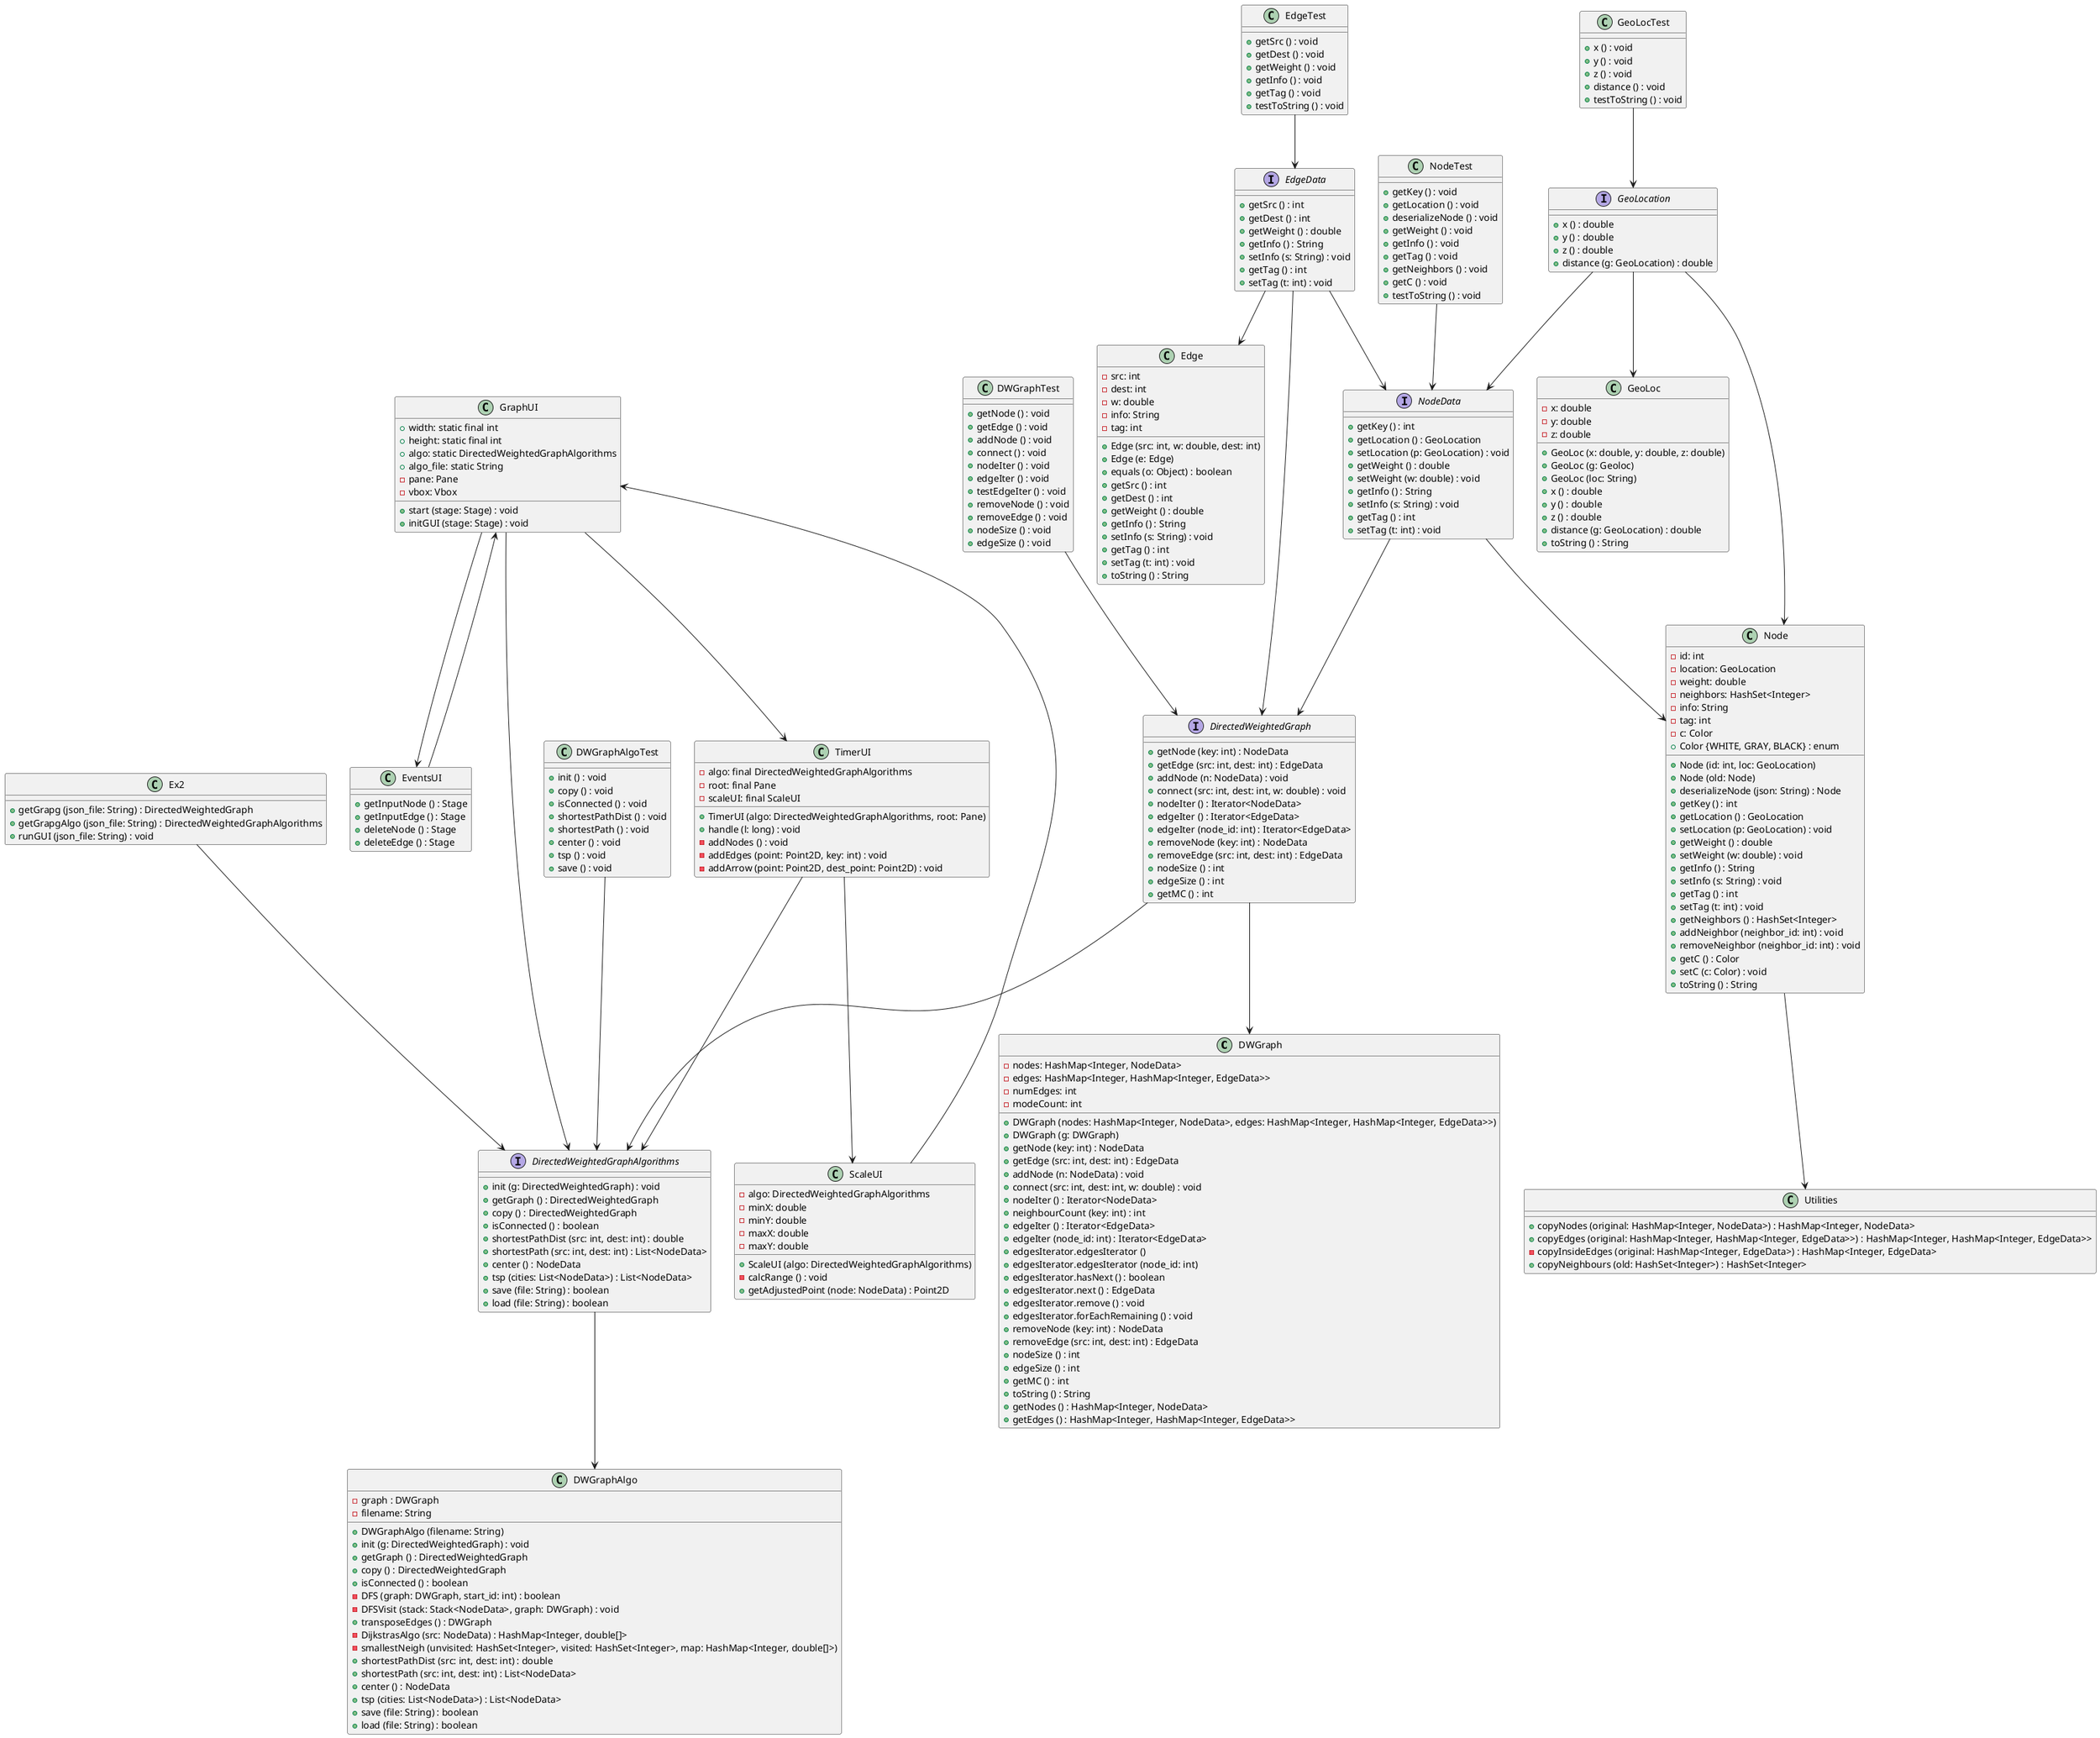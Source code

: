 @startuml
'https://plantuml.com/sequence-diagram
'https://plantuml.com/class-diagram

class DWGraph {
    - nodes: HashMap<Integer, NodeData>
    - edges: HashMap<Integer, HashMap<Integer, EdgeData>>
    - numEdges: int
    - modeCount: int

    + DWGraph (nodes: HashMap<Integer, NodeData>, edges: HashMap<Integer, HashMap<Integer, EdgeData>>)
    + DWGraph (g: DWGraph)
    + getNode (key: int) : NodeData
    + getEdge (src: int, dest: int) : EdgeData
    + addNode (n: NodeData) : void
    + connect (src: int, dest: int, w: double) : void
    + nodeIter () : Iterator<NodeData>
    + neighbourCount (key: int) : int
    + edgeIter () : Iterator<EdgeData>
    + edgeIter (node_id: int) : Iterator<EdgeData>
    + edgesIterator.edgesIterator ()
    + edgesIterator.edgesIterator (node_id: int)
    + edgesIterator.hasNext () : boolean
    + edgesIterator.next () : EdgeData
    + edgesIterator.remove () : void
    + edgesIterator.forEachRemaining () : void
    + removeNode (key: int) : NodeData
    + removeEdge (src: int, dest: int) : EdgeData
    + nodeSize () : int
    + edgeSize () : int
    + getMC () : int
    + toString () : String
    + getNodes () : HashMap<Integer, NodeData>
    + getEdges () : HashMap<Integer, HashMap<Integer, EdgeData>>
}

class DWGraphAlgo {
    - graph : DWGraph
    - filename: String

    + DWGraphAlgo (filename: String)
    + init (g: DirectedWeightedGraph) : void
    + getGraph () : DirectedWeightedGraph
    + copy () : DirectedWeightedGraph
    + isConnected () : boolean
    - DFS (graph: DWGraph, start_id: int) : boolean
    - DFSVisit (stack: Stack<NodeData>, graph: DWGraph) : void
    + transposeEdges () : DWGraph
    - DijkstrasAlgo (src: NodeData) : HashMap<Integer, double[]>
    - smallestNeigh (unvisited: HashSet<Integer>, visited: HashSet<Integer>, map: HashMap<Integer, double[]>)
    + shortestPathDist (src: int, dest: int) : double
    + shortestPath (src: int, dest: int) : List<NodeData>
    + center () : NodeData
    + tsp (cities: List<NodeData>) : List<NodeData>
    + save (file: String) : boolean
    + load (file: String) : boolean
}

class Edge {
    - src: int
    - dest: int
    - w: double
    - info: String
    - tag: int

    + Edge (src: int, w: double, dest: int)
    + Edge (e: Edge)
    + equals (o: Object) : boolean
    + getSrc () : int
    + getDest () : int
    + getWeight () : double
    + getInfo () : String
    + setInfo (s: String) : void
    + getTag () : int
    + setTag (t: int) : void
    + toString () : String
}

class GeoLoc {
    - x: double
    - y: double
    - z: double

    + GeoLoc (x: double, y: double, z: double)
    + GeoLoc (g: Geoloc)
    + GeoLoc (loc: String)
    + x () : double
    + y () : double
    + z () : double
    + distance (g: GeoLocation) : double
    + toString () : String
}

class Node {
    - id: int
    - location: GeoLocation
    - weight: double
    - neighbors: HashSet<Integer>
    - info: String
    - tag: int
    - c: Color
    + Color {WHITE, GRAY, BLACK} : enum

    + Node (id: int, loc: GeoLocation)
    + Node (old: Node)
    + deserializeNode (json: String) : Node
    + getKey () : int
    + getLocation () : GeoLocation
    + setLocation (p: GeoLocation) : void
    + getWeight () : double
    + setWeight (w: double) : void
    + getInfo () : String
    + setInfo (s: String) : void
    + getTag () : int
    + setTag (t: int) : void
    + getNeighbors () : HashSet<Integer>
    + addNeighbor (neighbor_id: int) : void
    + removeNeighbor (neighbor_id: int) : void
    + getC () : Color
    + setC (c: Color) : void
    + toString () : String
}

class Utilities {
    + copyNodes (original: HashMap<Integer, NodeData>) : HashMap<Integer, NodeData>
    + copyEdges (original: HashMap<Integer, HashMap<Integer, EdgeData>>) : HashMap<Integer, HashMap<Integer, EdgeData>>
    - copyInsideEdges (original: HashMap<Integer, EdgeData>) : HashMap<Integer, EdgeData>
    + copyNeighbours (old: HashSet<Integer>) : HashSet<Integer>
}

class Ex2 {
    + getGrapg (json_file: String) : DirectedWeightedGraph
    + getGrapgAlgo (json_file: String) : DirectedWeightedGraphAlgorithms
    + runGUI (json_file: String) : void
}

interface DirectedWeightedGraph {
    + getNode (key: int) : NodeData
    + getEdge (src: int, dest: int) : EdgeData
    + addNode (n: NodeData) : void
    + connect (src: int, dest: int, w: double) : void
    + nodeIter () : Iterator<NodeData>
    + edgeIter () : Iterator<EdgeData>
    + edgeIter (node_id: int) : Iterator<EdgeData>
    + removeNode (key: int) : NodeData
    + removeEdge (src: int, dest: int) : EdgeData
    + nodeSize () : int
    + edgeSize () : int
    + getMC () : int
}

interface DirectedWeightedGraphAlgorithms {
    + init (g: DirectedWeightedGraph) : void
    + getGraph () : DirectedWeightedGraph
    + copy () : DirectedWeightedGraph
    + isConnected () : boolean
    + shortestPathDist (src: int, dest: int) : double
    + shortestPath (src: int, dest: int) : List<NodeData>
    + center () : NodeData
    + tsp (cities: List<NodeData>) : List<NodeData>
    + save (file: String) : boolean
    + load (file: String) : boolean
}

interface EdgeData {
    + getSrc () : int
    + getDest () : int
    + getWeight () : double
    + getInfo () : String
    + setInfo (s: String) : void
    + getTag () : int
    + setTag (t: int) : void
}

interface GeoLocation {
    + x () : double
    + y () : double
    + z () : double
    + distance (g: GeoLocation) : double
}

interface NodeData {
    + getKey () : int
    + getLocation () : GeoLocation
    + setLocation (p: GeoLocation) : void
    + getWeight () : double
    + setWeight (w: double) : void
    + getInfo () : String
    + setInfo (s: String) : void
    + getTag () : int
    + setTag (t: int) : void
}

class EventsUI {
    + getInputNode () : Stage
    + getInputEdge () : Stage
    + deleteNode () : Stage
    + deleteEdge () : Stage
}

class GraphUI {
    + width: static final int
    + height: static final int
    + algo: static DirectedWeightedGraphAlgorithms
    + algo_file: static String
    - pane: Pane
    - vbox: Vbox

    + start (stage: Stage) : void
    + initGUI (stage: Stage) : void
}

class ScaleUI{
    - algo: DirectedWeightedGraphAlgorithms
    - minX: double
    - minY: double
    - maxX: double
    - maxY: double

    + ScaleUI (algo: DirectedWeightedGraphAlgorithms)
    - calcRange () : void
    + getAdjustedPoint (node: NodeData) : Point2D
}

class TimerUI {
    - algo: final DirectedWeightedGraphAlgorithms
    - root: final Pane
    - scaleUI: final ScaleUI

    + TimerUI (algo: DirectedWeightedGraphAlgorithms, root: Pane)
    + handle (l: long) : void
    - addNodes () : void
    - addEdges (point: Point2D, key: int) : void
    - addArrow (point: Point2D, dest_point: Point2D) : void
}

class DWGraphAlgoTest {
    + init () : void
    + copy () : void
    + isConnected () : void
    + shortestPathDist () : void
    + shortestPath () : void
    + center () : void
    + tsp () : void
    + save () : void
}

class DWGraphTest {
    + getNode () : void
    + getEdge () : void
    + addNode () : void
    + connect () : void
    + nodeIter () : void
    + edgeIter () : void
    + testEdgeIter () : void
    + removeNode () : void
    + removeEdge () : void
    + nodeSize () : void
    + edgeSize () : void
}

class EdgeTest {
    + getSrc () : void
    + getDest () : void
    + getWeight () : void
    + getInfo () : void
    + getTag () : void
    + testToString () : void
}

class GeoLocTest {
    + x () : void
    + y () : void
    + z () : void
    + distance () : void
    + testToString () : void
}

class NodeTest {
    + getKey () : void
    + getLocation () : void
    + deserializeNode () : void
    + getWeight () : void
    + getInfo () : void
    + getTag () : void
    + getNeighbors () : void
    + getC () : void
    + testToString () : void
}

DWGraphAlgoTest --> DirectedWeightedGraphAlgorithms
DWGraphTest --> DirectedWeightedGraph
EdgeTest --> EdgeData
GeoLocTest --> GeoLocation
NodeTest --> NodeData
DirectedWeightedGraph --> DWGraph
DirectedWeightedGraphAlgorithms --> DWGraphAlgo
EdgeData --> Edge
GeoLocation --> GeoLoc
NodeData --> Node
GeoLocation --> NodeData
GeoLocation --> Node
EdgeData --> NodeData
EdgeData --> DirectedWeightedGraph
NodeData --> DirectedWeightedGraph
DirectedWeightedGraph --> DirectedWeightedGraphAlgorithms
GraphUI --> DirectedWeightedGraphAlgorithms
GraphUI --> EventsUI
GraphUI --> TimerUI
Node --> Utilities
Ex2 --> DirectedWeightedGraphAlgorithms
EventsUI --> GraphUI
ScaleUI --> GraphUI
TimerUI --> DirectedWeightedGraphAlgorithms
TimerUI --> ScaleUI

@enduml